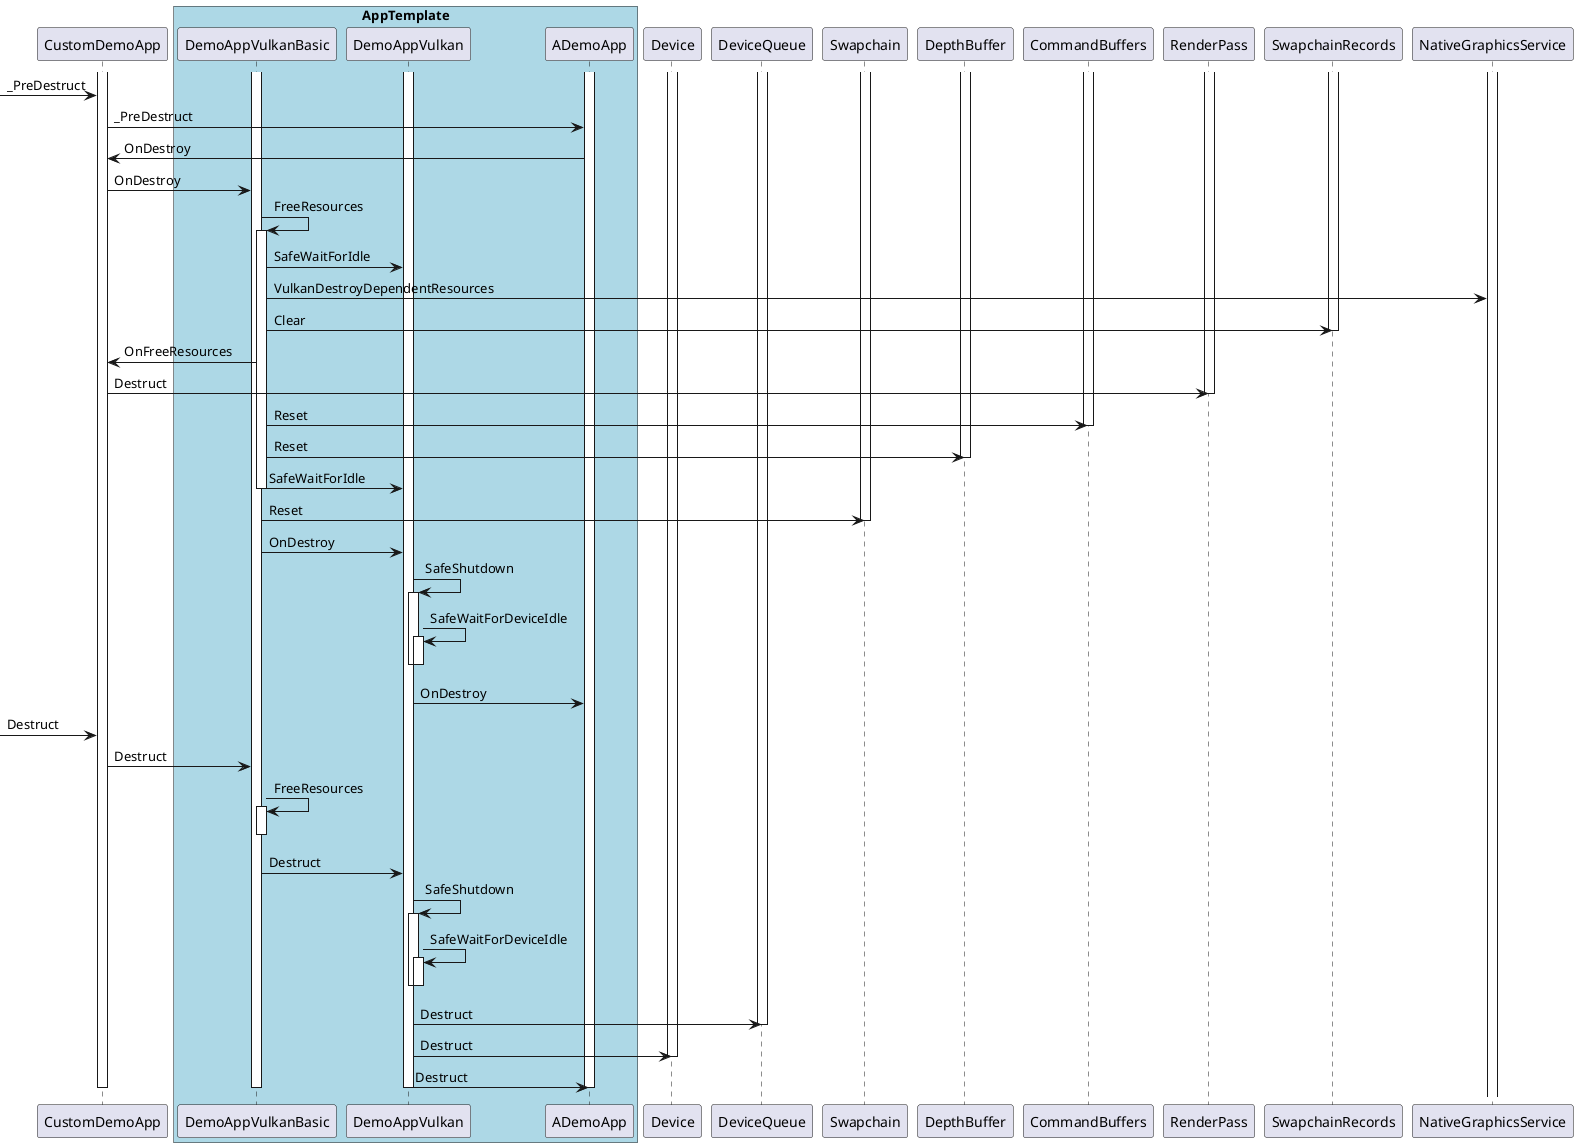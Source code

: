 @startuml VulkanDemoAppBasic Shutdown Flow

activate CustomDemoApp
activate DemoAppVulkanBasic
activate DemoAppVulkan
activate ADemoApp

box "AppTemplate" #LightBlue
    participant DemoAppVulkanBasic
    participant DemoAppVulkan
    participant ADemoApp
end box

activate Device
activate DeviceQueue
activate Swapchain
activate DepthBuffer
activate CommandBuffers
activate RenderPass
activate SwapchainRecords
activate NativeGraphicsService

->CustomDemoApp: _PreDestruct
CustomDemoApp->ADemoApp: _PreDestruct
ADemoApp->CustomDemoApp: OnDestroy
CustomDemoApp->DemoAppVulkanBasic: OnDestroy
DemoAppVulkanBasic->DemoAppVulkanBasic++: FreeResources
DemoAppVulkanBasic->DemoAppVulkan: SafeWaitForIdle
DemoAppVulkanBasic->NativeGraphicsService: VulkanDestroyDependentResources
DemoAppVulkanBasic->SwapchainRecords: Clear
deactivate SwapchainRecords
DemoAppVulkanBasic->CustomDemoApp: OnFreeResources
CustomDemoApp->RenderPass: Destruct
deactivate RenderPass
DemoAppVulkanBasic->CommandBuffers: Reset
deactivate CommandBuffers
DemoAppVulkanBasic->DepthBuffer: Reset
deactivate DepthBuffer
DemoAppVulkanBasic->DemoAppVulkan: SafeWaitForIdle
deactivate DemoAppVulkanBasic
DemoAppVulkanBasic->Swapchain: Reset
deactivate Swapchain
DemoAppVulkanBasic->DemoAppVulkan: OnDestroy
DemoAppVulkan->DemoAppVulkan++: SafeShutdown
DemoAppVulkan->DemoAppVulkan++: SafeWaitForDeviceIdle
deactivate DemoAppVulkan
deactivate DemoAppVulkan
DemoAppVulkan->ADemoApp: OnDestroy

->CustomDemoApp: Destruct
CustomDemoApp->DemoAppVulkanBasic: Destruct
DemoAppVulkanBasic->DemoAppVulkanBasic++: FreeResources
deactivate DemoAppVulkanBasic

DemoAppVulkanBasic->DemoAppVulkan: Destruct
DemoAppVulkan->DemoAppVulkan++: SafeShutdown
DemoAppVulkan->DemoAppVulkan++: SafeWaitForDeviceIdle
deactivate DemoAppVulkan
deactivate DemoAppVulkan
DemoAppVulkan->DeviceQueue: Destruct
deactivate DeviceQueue
DemoAppVulkan->Device: Destruct
deactivate Device

DemoAppVulkan->ADemoApp: Destruct
deactivate ADemoApp
deactivate DemoAppVulkan
deactivate DemoAppVulkanBasic
deactivate CustomDemoApp
@enduml
